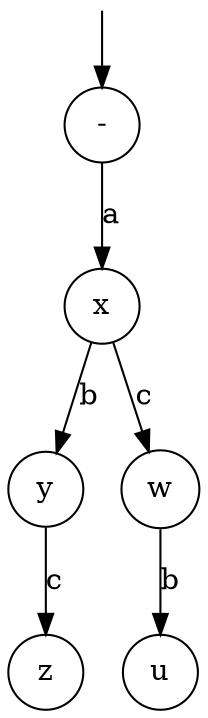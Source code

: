 digraph g {

	s0 [shape="circle" label="-"];
	s1 [shape="circle" label="z"];
	s2 [shape="circle" label="y"];
	s3 [shape="circle" label="x"];
	s4 [shape="circle" label="u"];
	s5 [shape="circle" label="w"];
	s0 -> s3 [label="a"];
	s2 -> s1 [label="c"];
	s3 -> s2 [label="b"];
	s3 -> s5 [label="c"];
	s5 -> s4 [label="b"];

__start0 [label="" shape="none" width="0" height="0"];
__start0 -> s0;

}
